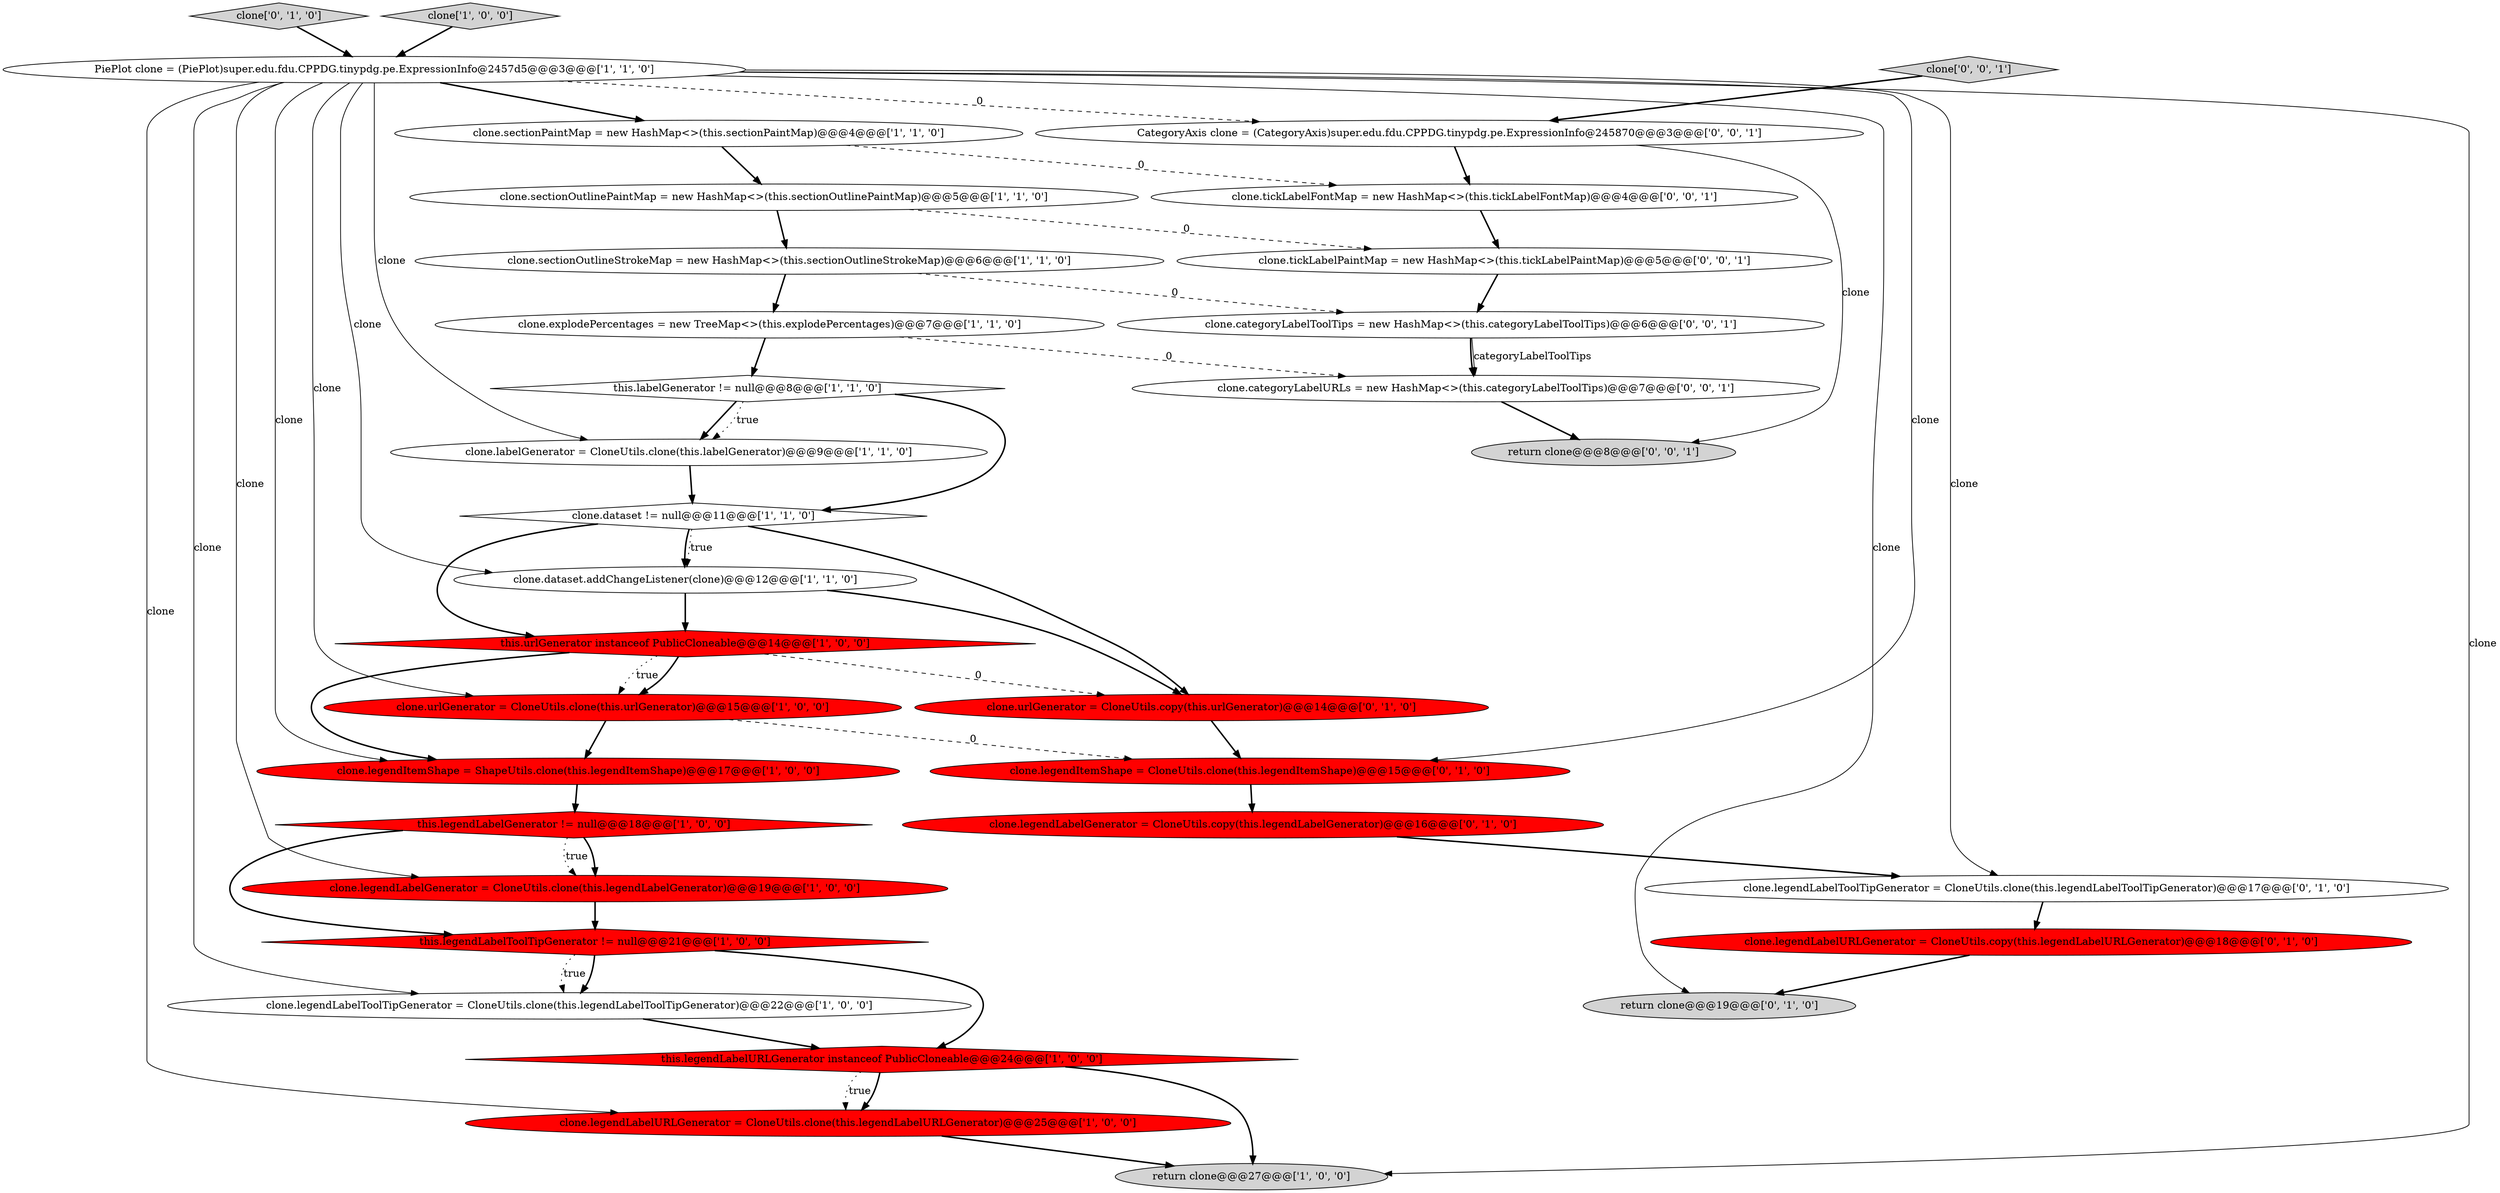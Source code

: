 digraph {
11 [style = filled, label = "clone.sectionOutlineStrokeMap = new HashMap<>(this.sectionOutlineStrokeMap)@@@6@@@['1', '1', '0']", fillcolor = white, shape = ellipse image = "AAA0AAABBB1BBB"];
0 [style = filled, label = "this.legendLabelToolTipGenerator != null@@@21@@@['1', '0', '0']", fillcolor = red, shape = diamond image = "AAA1AAABBB1BBB"];
10 [style = filled, label = "return clone@@@27@@@['1', '0', '0']", fillcolor = lightgray, shape = ellipse image = "AAA0AAABBB1BBB"];
7 [style = filled, label = "clone.legendLabelURLGenerator = CloneUtils.clone(this.legendLabelURLGenerator)@@@25@@@['1', '0', '0']", fillcolor = red, shape = ellipse image = "AAA1AAABBB1BBB"];
6 [style = filled, label = "clone.legendLabelToolTipGenerator = CloneUtils.clone(this.legendLabelToolTipGenerator)@@@22@@@['1', '0', '0']", fillcolor = white, shape = ellipse image = "AAA0AAABBB1BBB"];
4 [style = filled, label = "this.labelGenerator != null@@@8@@@['1', '1', '0']", fillcolor = white, shape = diamond image = "AAA0AAABBB1BBB"];
24 [style = filled, label = "clone.legendLabelURLGenerator = CloneUtils.copy(this.legendLabelURLGenerator)@@@18@@@['0', '1', '0']", fillcolor = red, shape = ellipse image = "AAA1AAABBB2BBB"];
19 [style = filled, label = "PiePlot clone = (PiePlot)super.edu.fdu.CPPDG.tinypdg.pe.ExpressionInfo@2457d5@@@3@@@['1', '1', '0']", fillcolor = white, shape = ellipse image = "AAA0AAABBB1BBB"];
12 [style = filled, label = "clone.legendLabelGenerator = CloneUtils.clone(this.legendLabelGenerator)@@@19@@@['1', '0', '0']", fillcolor = red, shape = ellipse image = "AAA1AAABBB1BBB"];
31 [style = filled, label = "clone.tickLabelPaintMap = new HashMap<>(this.tickLabelPaintMap)@@@5@@@['0', '0', '1']", fillcolor = white, shape = ellipse image = "AAA0AAABBB3BBB"];
29 [style = filled, label = "clone.categoryLabelToolTips = new HashMap<>(this.categoryLabelToolTips)@@@6@@@['0', '0', '1']", fillcolor = white, shape = ellipse image = "AAA0AAABBB3BBB"];
13 [style = filled, label = "this.urlGenerator instanceof PublicCloneable@@@14@@@['1', '0', '0']", fillcolor = red, shape = diamond image = "AAA1AAABBB1BBB"];
20 [style = filled, label = "clone['0', '1', '0']", fillcolor = lightgray, shape = diamond image = "AAA0AAABBB2BBB"];
30 [style = filled, label = "CategoryAxis clone = (CategoryAxis)super.edu.fdu.CPPDG.tinypdg.pe.ExpressionInfo@245870@@@3@@@['0', '0', '1']", fillcolor = white, shape = ellipse image = "AAA0AAABBB3BBB"];
17 [style = filled, label = "clone.dataset.addChangeListener(clone)@@@12@@@['1', '1', '0']", fillcolor = white, shape = ellipse image = "AAA0AAABBB1BBB"];
3 [style = filled, label = "clone.legendItemShape = ShapeUtils.clone(this.legendItemShape)@@@17@@@['1', '0', '0']", fillcolor = red, shape = ellipse image = "AAA1AAABBB1BBB"];
28 [style = filled, label = "clone.tickLabelFontMap = new HashMap<>(this.tickLabelFontMap)@@@4@@@['0', '0', '1']", fillcolor = white, shape = ellipse image = "AAA0AAABBB3BBB"];
16 [style = filled, label = "clone.explodePercentages = new TreeMap<>(this.explodePercentages)@@@7@@@['1', '1', '0']", fillcolor = white, shape = ellipse image = "AAA0AAABBB1BBB"];
9 [style = filled, label = "clone.dataset != null@@@11@@@['1', '1', '0']", fillcolor = white, shape = diamond image = "AAA0AAABBB1BBB"];
18 [style = filled, label = "this.legendLabelURLGenerator instanceof PublicCloneable@@@24@@@['1', '0', '0']", fillcolor = red, shape = diamond image = "AAA1AAABBB1BBB"];
5 [style = filled, label = "clone.urlGenerator = CloneUtils.clone(this.urlGenerator)@@@15@@@['1', '0', '0']", fillcolor = red, shape = ellipse image = "AAA1AAABBB1BBB"];
25 [style = filled, label = "clone.legendLabelGenerator = CloneUtils.copy(this.legendLabelGenerator)@@@16@@@['0', '1', '0']", fillcolor = red, shape = ellipse image = "AAA1AAABBB2BBB"];
32 [style = filled, label = "clone.categoryLabelURLs = new HashMap<>(this.categoryLabelToolTips)@@@7@@@['0', '0', '1']", fillcolor = white, shape = ellipse image = "AAA0AAABBB3BBB"];
2 [style = filled, label = "this.legendLabelGenerator != null@@@18@@@['1', '0', '0']", fillcolor = red, shape = diamond image = "AAA1AAABBB1BBB"];
21 [style = filled, label = "clone.legendItemShape = CloneUtils.clone(this.legendItemShape)@@@15@@@['0', '1', '0']", fillcolor = red, shape = ellipse image = "AAA1AAABBB2BBB"];
26 [style = filled, label = "return clone@@@19@@@['0', '1', '0']", fillcolor = lightgray, shape = ellipse image = "AAA0AAABBB2BBB"];
27 [style = filled, label = "return clone@@@8@@@['0', '0', '1']", fillcolor = lightgray, shape = ellipse image = "AAA0AAABBB3BBB"];
33 [style = filled, label = "clone['0', '0', '1']", fillcolor = lightgray, shape = diamond image = "AAA0AAABBB3BBB"];
1 [style = filled, label = "clone['1', '0', '0']", fillcolor = lightgray, shape = diamond image = "AAA0AAABBB1BBB"];
14 [style = filled, label = "clone.sectionOutlinePaintMap = new HashMap<>(this.sectionOutlinePaintMap)@@@5@@@['1', '1', '0']", fillcolor = white, shape = ellipse image = "AAA0AAABBB1BBB"];
15 [style = filled, label = "clone.labelGenerator = CloneUtils.clone(this.labelGenerator)@@@9@@@['1', '1', '0']", fillcolor = white, shape = ellipse image = "AAA0AAABBB1BBB"];
22 [style = filled, label = "clone.urlGenerator = CloneUtils.copy(this.urlGenerator)@@@14@@@['0', '1', '0']", fillcolor = red, shape = ellipse image = "AAA1AAABBB2BBB"];
8 [style = filled, label = "clone.sectionPaintMap = new HashMap<>(this.sectionPaintMap)@@@4@@@['1', '1', '0']", fillcolor = white, shape = ellipse image = "AAA0AAABBB1BBB"];
23 [style = filled, label = "clone.legendLabelToolTipGenerator = CloneUtils.clone(this.legendLabelToolTipGenerator)@@@17@@@['0', '1', '0']", fillcolor = white, shape = ellipse image = "AAA0AAABBB2BBB"];
9->22 [style = bold, label=""];
5->3 [style = bold, label=""];
11->16 [style = bold, label=""];
4->9 [style = bold, label=""];
14->31 [style = dashed, label="0"];
18->7 [style = dotted, label="true"];
16->32 [style = dashed, label="0"];
19->26 [style = solid, label="clone"];
19->23 [style = solid, label="clone"];
0->6 [style = bold, label=""];
7->10 [style = bold, label=""];
25->23 [style = bold, label=""];
6->18 [style = bold, label=""];
28->31 [style = bold, label=""];
19->17 [style = solid, label="clone"];
9->17 [style = dotted, label="true"];
4->15 [style = bold, label=""];
22->21 [style = bold, label=""];
11->29 [style = dashed, label="0"];
8->14 [style = bold, label=""];
31->29 [style = bold, label=""];
9->17 [style = bold, label=""];
32->27 [style = bold, label=""];
19->6 [style = solid, label="clone"];
13->5 [style = dotted, label="true"];
4->15 [style = dotted, label="true"];
21->25 [style = bold, label=""];
8->28 [style = dashed, label="0"];
17->22 [style = bold, label=""];
29->32 [style = solid, label="categoryLabelToolTips"];
0->6 [style = dotted, label="true"];
12->0 [style = bold, label=""];
19->8 [style = bold, label=""];
2->12 [style = bold, label=""];
19->5 [style = solid, label="clone"];
24->26 [style = bold, label=""];
23->24 [style = bold, label=""];
2->0 [style = bold, label=""];
30->28 [style = bold, label=""];
19->30 [style = dashed, label="0"];
13->3 [style = bold, label=""];
3->2 [style = bold, label=""];
18->10 [style = bold, label=""];
19->12 [style = solid, label="clone"];
15->9 [style = bold, label=""];
29->32 [style = bold, label=""];
30->27 [style = solid, label="clone"];
13->5 [style = bold, label=""];
33->30 [style = bold, label=""];
2->12 [style = dotted, label="true"];
5->21 [style = dashed, label="0"];
0->18 [style = bold, label=""];
17->13 [style = bold, label=""];
19->7 [style = solid, label="clone"];
16->4 [style = bold, label=""];
18->7 [style = bold, label=""];
1->19 [style = bold, label=""];
20->19 [style = bold, label=""];
19->15 [style = solid, label="clone"];
14->11 [style = bold, label=""];
19->3 [style = solid, label="clone"];
13->22 [style = dashed, label="0"];
19->21 [style = solid, label="clone"];
9->13 [style = bold, label=""];
19->10 [style = solid, label="clone"];
}
